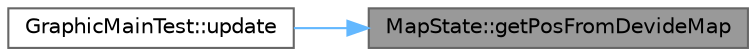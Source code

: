 digraph "MapState::getPosFromDevideMap"
{
 // LATEX_PDF_SIZE
  bgcolor="transparent";
  edge [fontname=Helvetica,fontsize=10,labelfontname=Helvetica,labelfontsize=10];
  node [fontname=Helvetica,fontsize=10,shape=box,height=0.2,width=0.4];
  rankdir="RL";
  Node1 [id="Node000001",label="MapState::getPosFromDevideMap",height=0.2,width=0.4,color="gray40", fillcolor="grey60", style="filled", fontcolor="black",tooltip=" "];
  Node1 -> Node2 [id="edge1_Node000001_Node000002",dir="back",color="steelblue1",style="solid",tooltip=" "];
  Node2 [id="Node000002",label="GraphicMainTest::update",height=0.2,width=0.4,color="grey40", fillcolor="white", style="filled",URL="$class_graphic_main_test.html#a661e1c27659f504aeb8acc2ac1a907d6",tooltip="描画画面の更新を行う．純粋仮想関数のため，継承先では必ずoverrideする必要がある．"];
}

